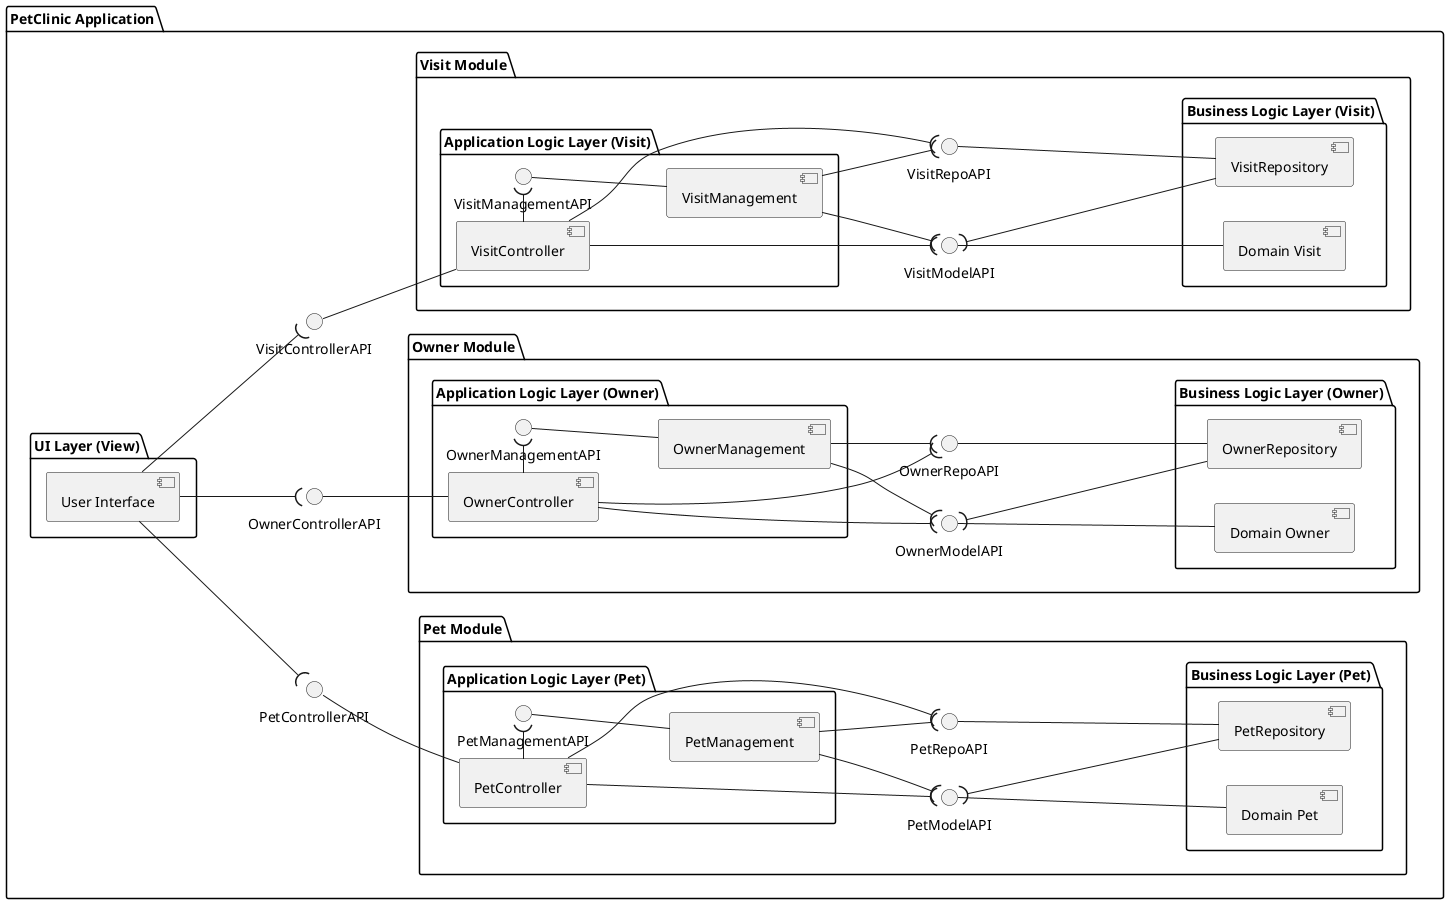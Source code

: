 @startuml
'https://plantuml.com/component-diagram
left to right direction


package "PetClinic Application" {

package "UI Layer (View)" {
     [User Interface]
}

package "Owner Module" {

  package "Application Logic Layer (Owner)" {
     [OwnerController]
     OwnerManagementAPI--[OwnerManagement]
     [OwnerController] -( OwnerManagementAPI
  }

  package "Business Logic Layer (Owner)" {
     [Domain Owner]
     [OwnerRepository]
  }

  OwnerModelAPI--[Domain Owner]
  OwnerRepoAPI--[OwnerRepository]
  [OwnerController] --( OwnerModelAPI
  [OwnerController] --( OwnerRepoAPI
  [OwnerRepository] -( OwnerModelAPI
  [OwnerManagement] --( OwnerModelAPI
  [OwnerManagement] --( OwnerRepoAPI
}
OwnerControllerAPI--[OwnerController]

package "Pet Module" {

  package "Application Logic Layer (Pet)" {
     [PetController]
     PetManagementAPI--[PetManagement]
     [PetController] -( PetManagementAPI
  }

  package "Business Logic Layer (Pet)" {
     [Domain Pet]
     [PetRepository]
  }

  PetModelAPI--[Domain Pet]
  PetRepoAPI--[PetRepository]
  [PetController] --( PetModelAPI
  [PetController] --( PetRepoAPI
  [PetManagement] --( PetModelAPI
  [PetManagement] --( PetRepoAPI
  [PetRepository] -( PetModelAPI
}
PetControllerAPI--[PetController]

package "Visit Module" {

  package "Application Logic Layer (Visit)" {
     [VisitController]
     VisitManagementAPI--[VisitManagement]
     [VisitController] -( VisitManagementAPI
  }

  package "Business Logic Layer (Visit)" {
     [Domain Visit]
     [VisitRepository]
  }
  VisitModelAPI--[Domain Visit]
  VisitRepoAPI--[VisitRepository]
  [VisitController] --( VisitModelAPI
  [VisitController] --( VisitRepoAPI
  [VisitManagement] --( VisitModelAPI
  [VisitManagement] --( VisitRepoAPI
  [VisitRepository] --( VisitModelAPI
}
VisitControllerAPI--[VisitController]

[User Interface] --( OwnerControllerAPI
[User Interface] --( PetControllerAPI
[User Interface] --( VisitControllerAPI

[VisitController] -[hidden]d- [OwnerManagement]

}
@enduml